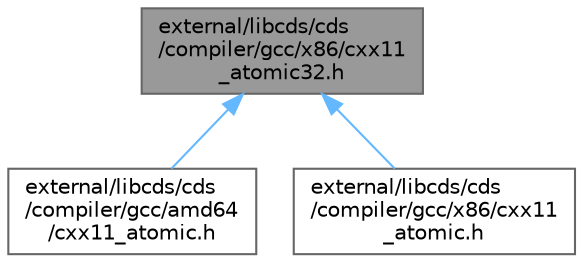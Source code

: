 digraph "external/libcds/cds/compiler/gcc/x86/cxx11_atomic32.h"
{
 // LATEX_PDF_SIZE
  bgcolor="transparent";
  edge [fontname=Helvetica,fontsize=10,labelfontname=Helvetica,labelfontsize=10];
  node [fontname=Helvetica,fontsize=10,shape=box,height=0.2,width=0.4];
  Node1 [id="Node000001",label="external/libcds/cds\l/compiler/gcc/x86/cxx11\l_atomic32.h",height=0.2,width=0.4,color="gray40", fillcolor="grey60", style="filled", fontcolor="black",tooltip=" "];
  Node1 -> Node2 [id="edge1_Node000001_Node000002",dir="back",color="steelblue1",style="solid",tooltip=" "];
  Node2 [id="Node000002",label="external/libcds/cds\l/compiler/gcc/amd64\l/cxx11_atomic.h",height=0.2,width=0.4,color="grey40", fillcolor="white", style="filled",URL="$gcc_2amd64_2cxx11__atomic_8h.html",tooltip=" "];
  Node1 -> Node3 [id="edge2_Node000001_Node000003",dir="back",color="steelblue1",style="solid",tooltip=" "];
  Node3 [id="Node000003",label="external/libcds/cds\l/compiler/gcc/x86/cxx11\l_atomic.h",height=0.2,width=0.4,color="grey40", fillcolor="white", style="filled",URL="$gcc_2x86_2cxx11__atomic_8h.html",tooltip=" "];
}

